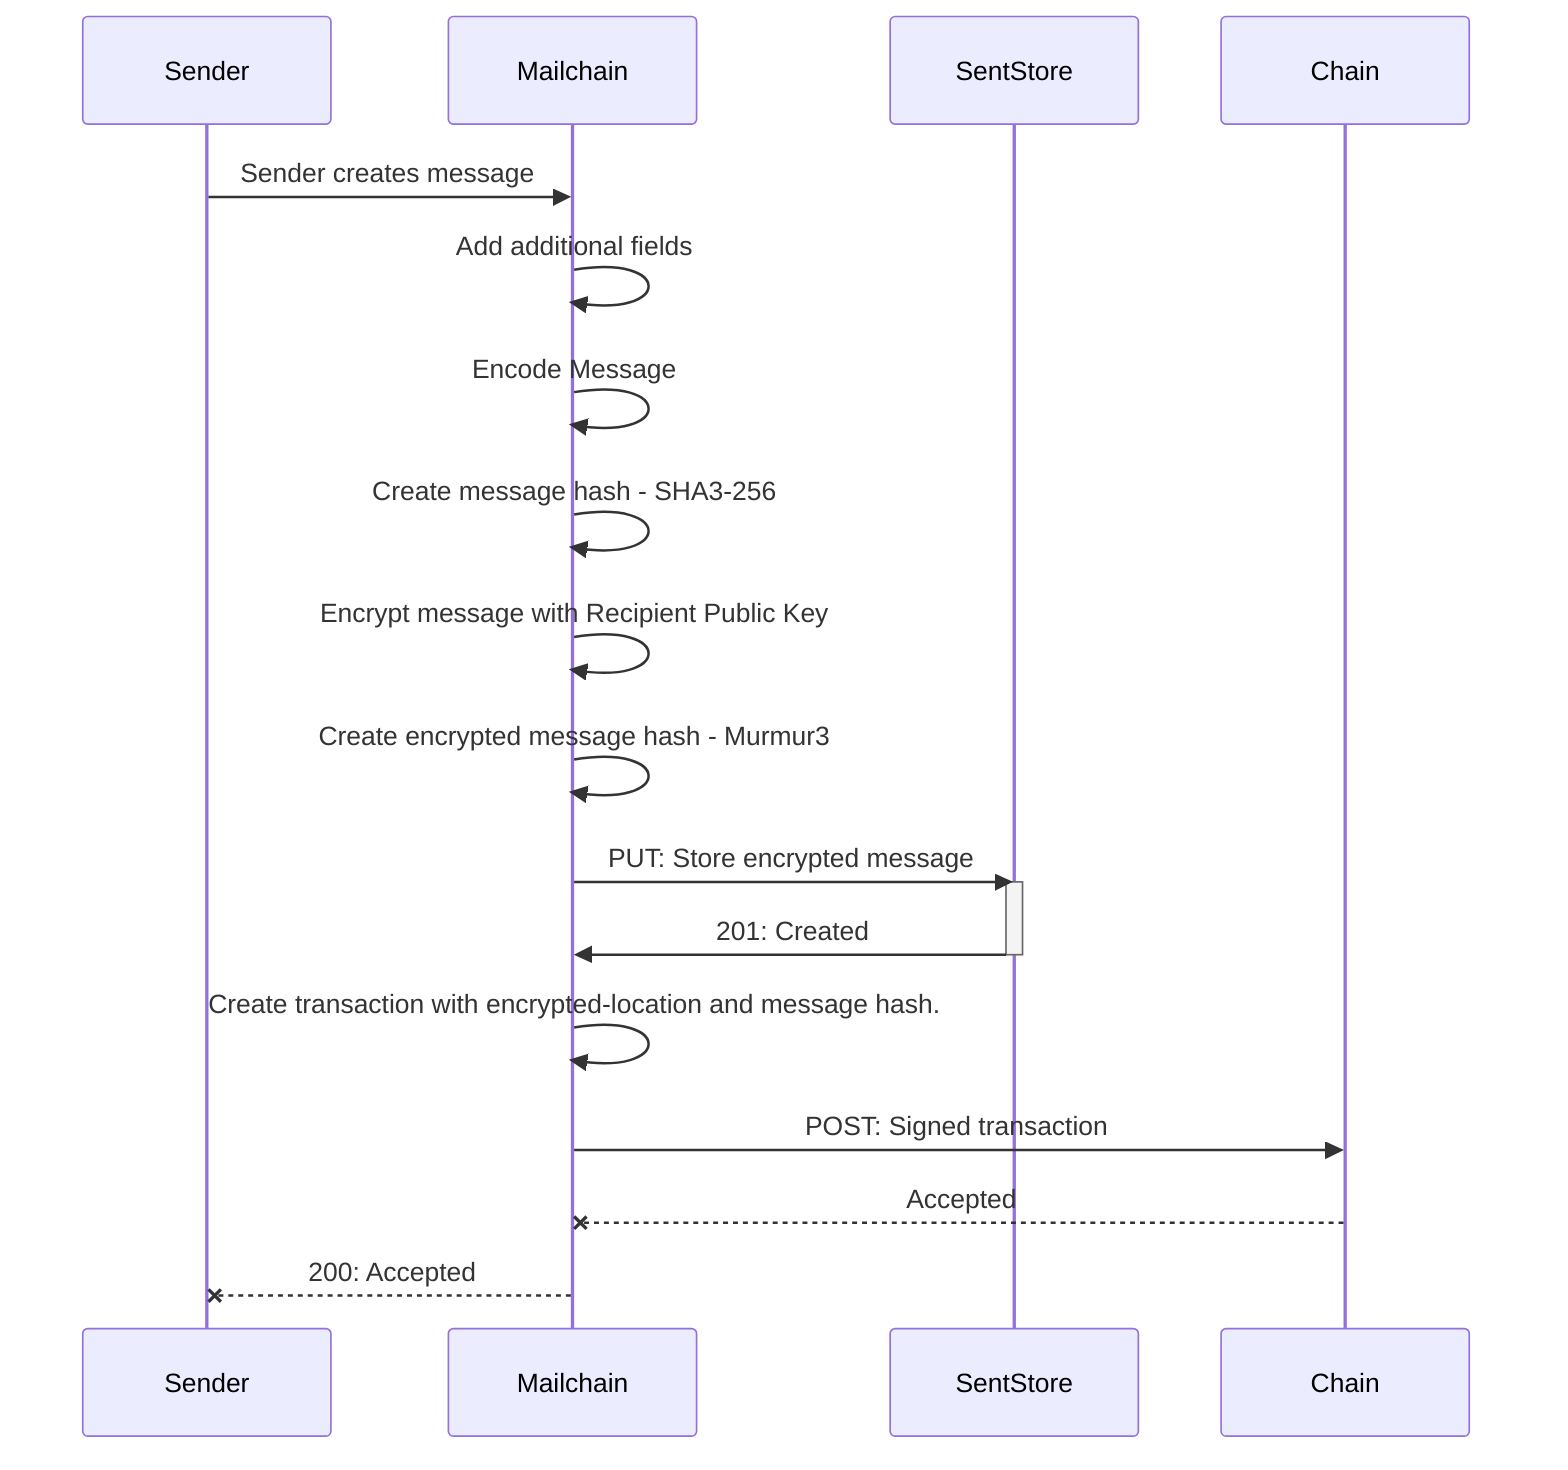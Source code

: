 sequenceDiagram
    participant S as Sender
    participant MC as Mailchain
    participant SS as SentStore
    participant C as Chain
            
    S->>MC: Sender creates message
    MC->>MC: Add additional fields
    MC->>MC: Encode Message
    MC->>MC: Create message hash - SHA3-256
    MC->>MC: Encrypt message with Recipient Public Key
    MC->>MC: Create encrypted message hash - Murmur3
    
    MC->>SS: PUT: Store encrypted message
    activate SS
    SS->>MC: 201: Created
    deactivate SS

    MC->>MC: Create transaction with encrypted-location and message hash.

    MC->>C: POST: Signed transaction
    C--XMC: Accepted
    
    MC--XS: 200: Accepted
